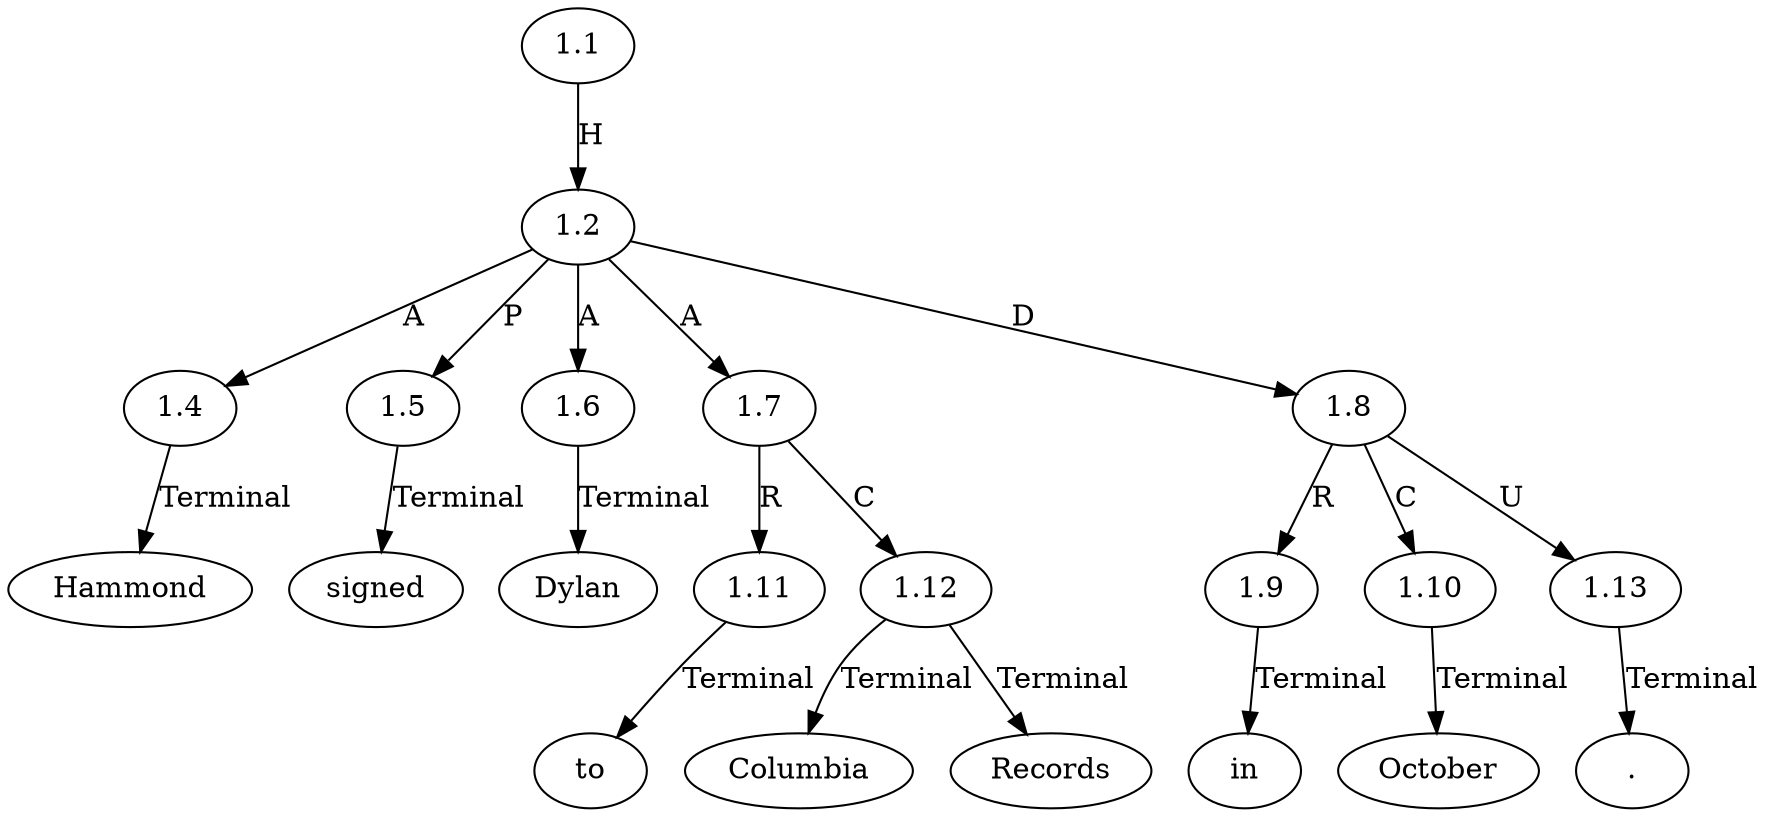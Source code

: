 // Graph
digraph {
	0.1 [label=Hammond ordering=out]
	0.2 [label=signed ordering=out]
	0.3 [label=Dylan ordering=out]
	0.4 [label=to ordering=out]
	0.5 [label=Columbia ordering=out]
	0.6 [label=Records ordering=out]
	0.7 [label=in ordering=out]
	0.8 [label=October ordering=out]
	0.9 [label="." ordering=out]
	1.1 [label=1.1 ordering=out]
	1.2 [label=1.2 ordering=out]
	1.4 [label=1.4 ordering=out]
	1.5 [label=1.5 ordering=out]
	1.6 [label=1.6 ordering=out]
	1.7 [label=1.7 ordering=out]
	1.8 [label=1.8 ordering=out]
	1.9 [label=1.9 ordering=out]
	1.10 [label=1.10 ordering=out]
	1.11 [label=1.11 ordering=out]
	1.12 [label=1.12 ordering=out]
	1.13 [label=1.13 ordering=out]
	1.1 -> 1.2 [label=H ordering=out]
	1.2 -> 1.4 [label=A ordering=out]
	1.2 -> 1.5 [label=P ordering=out]
	1.2 -> 1.6 [label=A ordering=out]
	1.2 -> 1.7 [label=A ordering=out]
	1.2 -> 1.8 [label=D ordering=out]
	1.4 -> 0.1 [label=Terminal ordering=out]
	1.5 -> 0.2 [label=Terminal ordering=out]
	1.6 -> 0.3 [label=Terminal ordering=out]
	1.7 -> 1.11 [label=R ordering=out]
	1.7 -> 1.12 [label=C ordering=out]
	1.8 -> 1.9 [label=R ordering=out]
	1.8 -> 1.10 [label=C ordering=out]
	1.8 -> 1.13 [label=U ordering=out]
	1.9 -> 0.7 [label=Terminal ordering=out]
	1.10 -> 0.8 [label=Terminal ordering=out]
	1.11 -> 0.4 [label=Terminal ordering=out]
	1.12 -> 0.5 [label=Terminal ordering=out]
	1.12 -> 0.6 [label=Terminal ordering=out]
	1.13 -> 0.9 [label=Terminal ordering=out]
}
